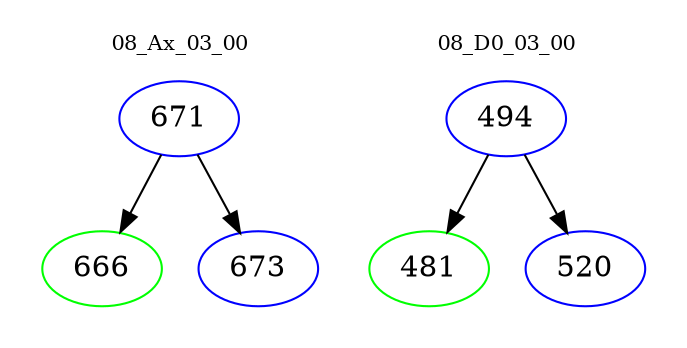 digraph{
subgraph cluster_0 {
color = white
label = "08_Ax_03_00";
fontsize=10;
T0_671 [label="671", color="blue"]
T0_671 -> T0_666 [color="black"]
T0_666 [label="666", color="green"]
T0_671 -> T0_673 [color="black"]
T0_673 [label="673", color="blue"]
}
subgraph cluster_1 {
color = white
label = "08_D0_03_00";
fontsize=10;
T1_494 [label="494", color="blue"]
T1_494 -> T1_481 [color="black"]
T1_481 [label="481", color="green"]
T1_494 -> T1_520 [color="black"]
T1_520 [label="520", color="blue"]
}
}
